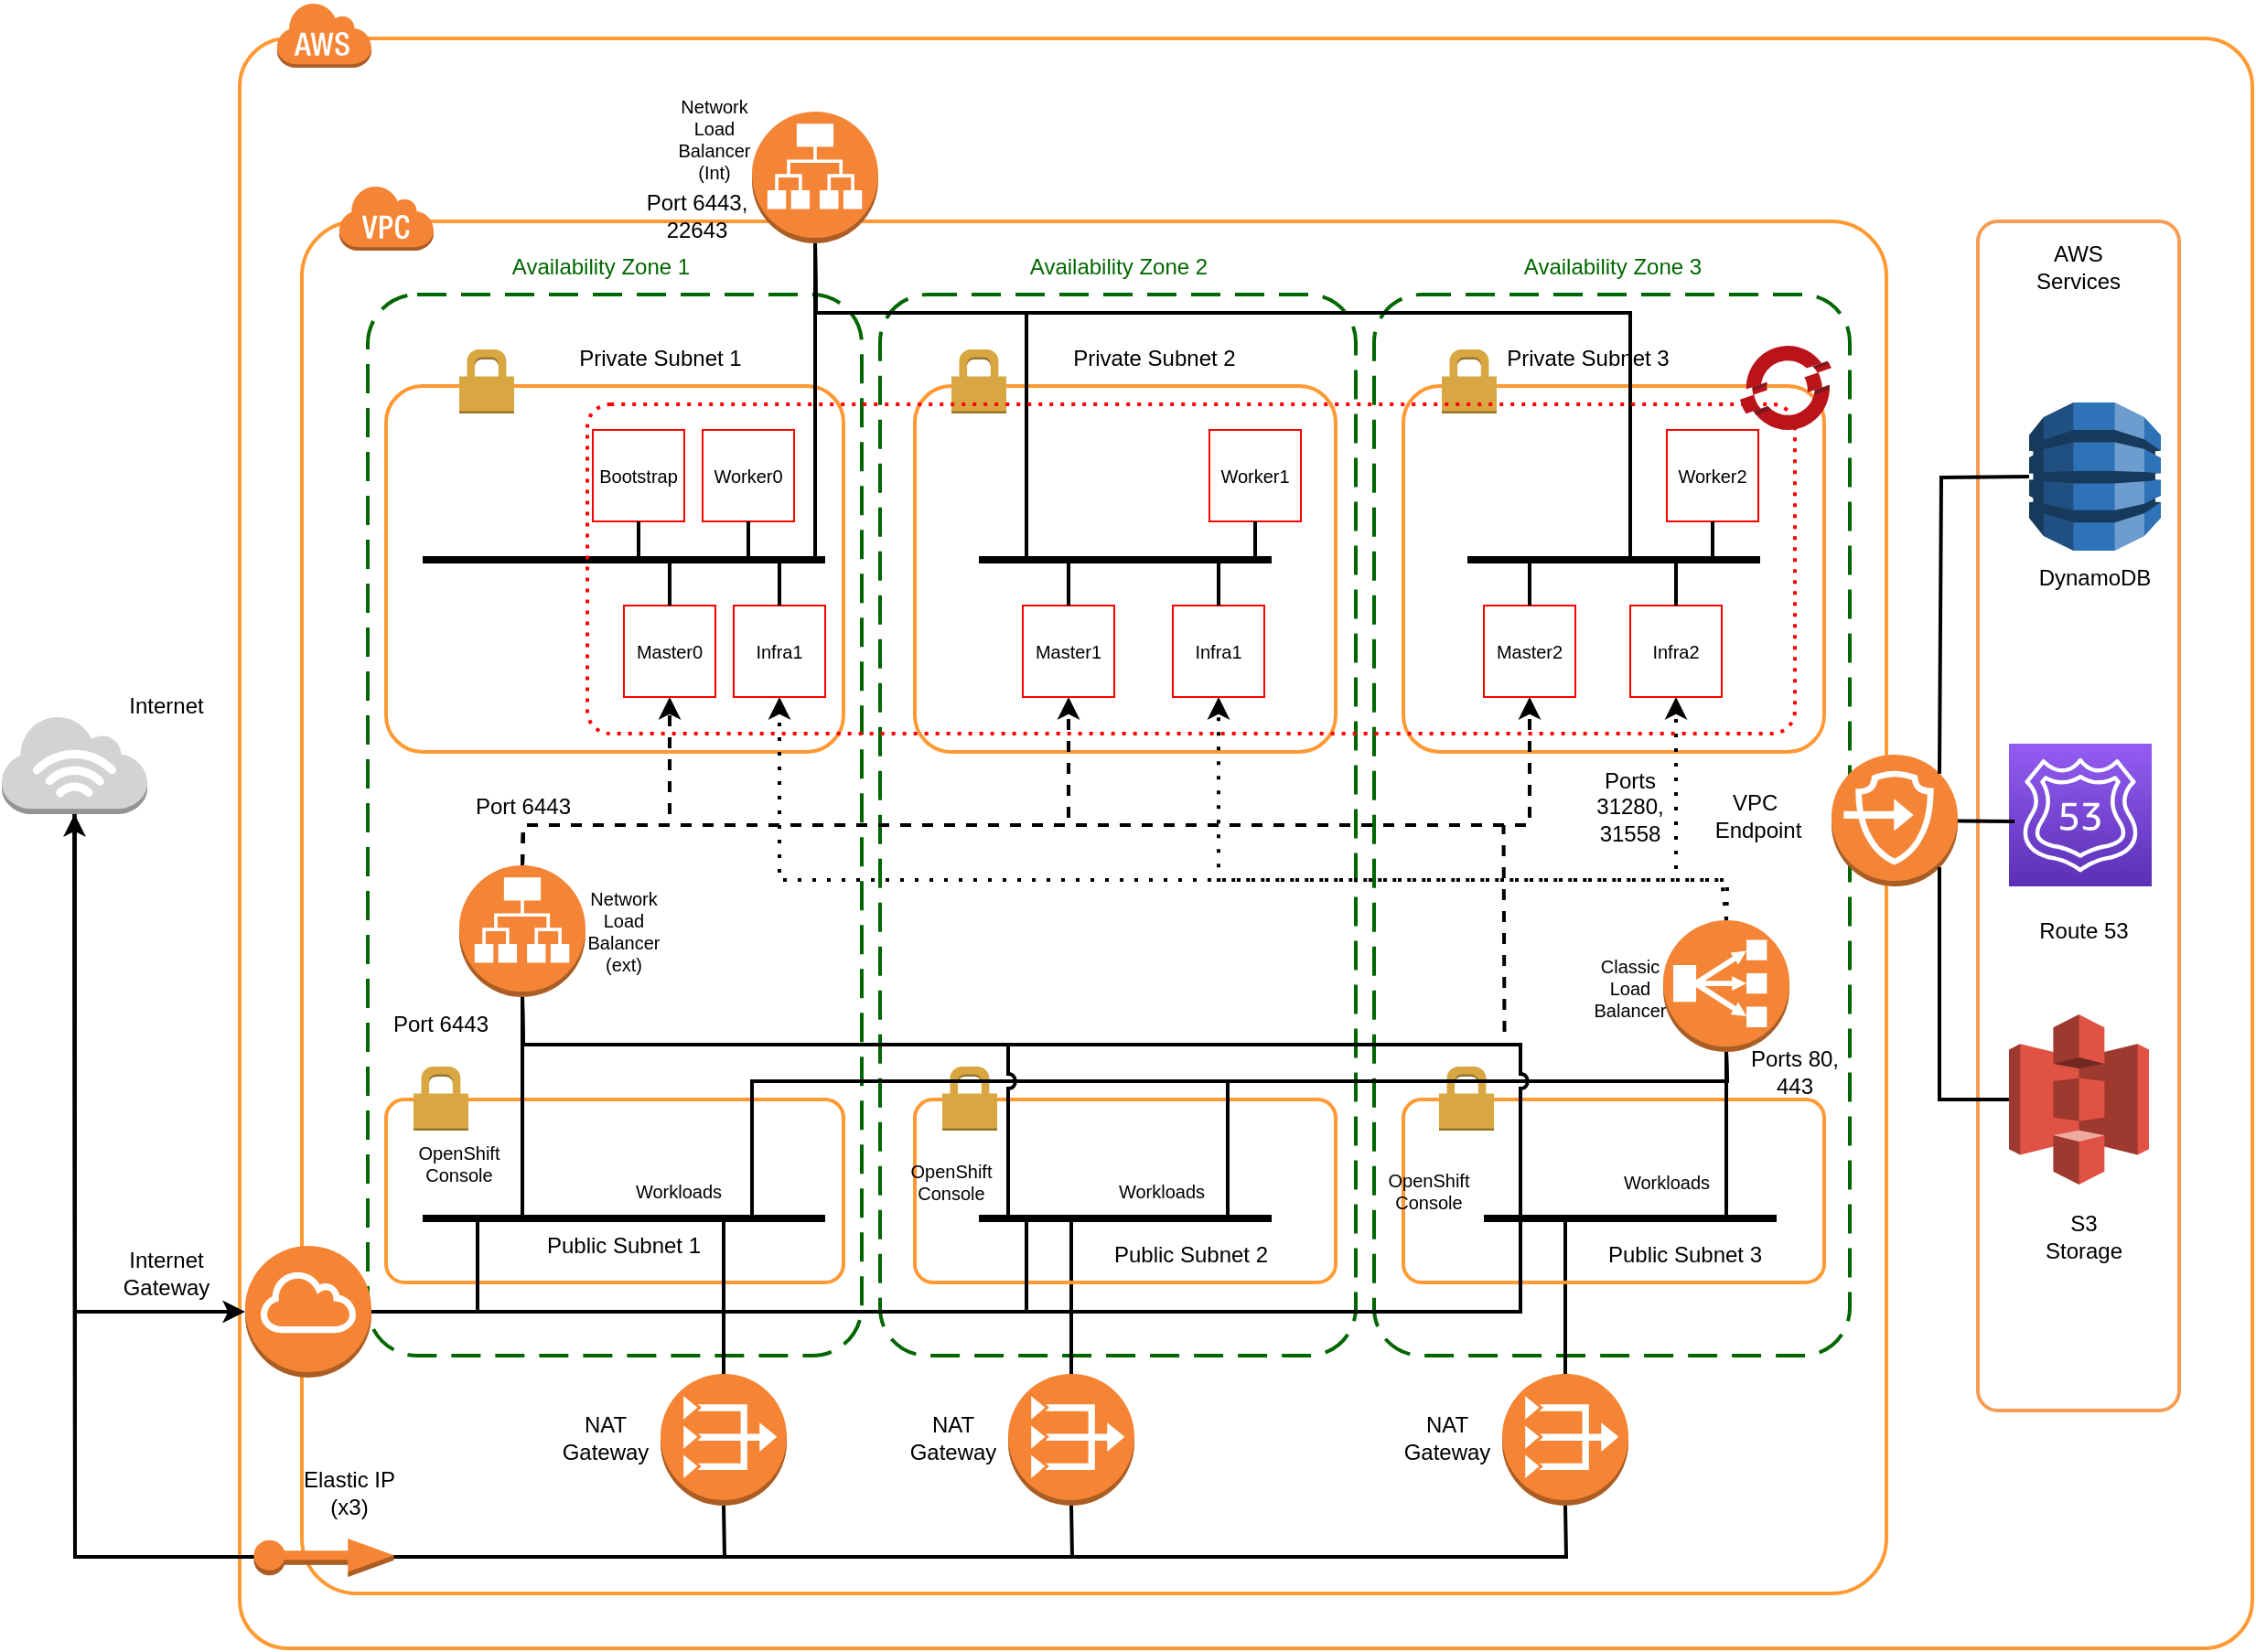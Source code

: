<mxfile>
    <diagram id="Rc5hr2WGM002AqjLndv9" name="Page-1">
        <mxGraphModel dx="1958" dy="1143" grid="1" gridSize="10" guides="1" tooltips="1" connect="1" arrows="1" fold="1" page="1" pageScale="1" pageWidth="827" pageHeight="1169" math="0" shadow="0">
            <root>
                <mxCell id="0"/>
                <object label="Base" id="1">
                    <mxCell style="" parent="0"/>
                </object>
                <mxCell id="4" value="" style="rounded=1;arcSize=3;dashed=0;fillColor=none;gradientColor=none;strokeWidth=2;strokeColor=#FF9933;" parent="1" vertex="1">
                    <mxGeometry x="280" y="150" width="1100" height="880" as="geometry"/>
                </mxCell>
                <mxCell id="5" value="" style="dashed=0;html=1;shape=mxgraph.aws3.cloud;fillColor=#F58536;gradientColor=none;dashed=0;" parent="1" vertex="1">
                    <mxGeometry x="300" y="130" width="52" height="36" as="geometry"/>
                </mxCell>
                <mxCell id="8" value="" style="outlineConnect=0;dashed=0;verticalLabelPosition=bottom;verticalAlign=top;align=center;html=1;shape=mxgraph.aws3.internet_3;fillColor=#D2D3D3;gradientColor=none;" parent="1" vertex="1">
                    <mxGeometry x="150" y="520" width="79.5" height="54" as="geometry"/>
                </mxCell>
                <mxCell id="41" value="" style="rounded=1;arcSize=10;strokeColor=#F59D56;fillColor=none;gradientColor=none;strokeWidth=2;" parent="1" vertex="1">
                    <mxGeometry x="1230" y="250" width="110" height="650" as="geometry"/>
                </mxCell>
                <mxCell id="173" value="AWS&lt;br&gt;Services" style="text;html=1;strokeColor=none;fillColor=none;align=center;verticalAlign=middle;whiteSpace=wrap;rounded=0;dashed=1;dashPattern=1 2;fontSize=12;fontColor=#000000;" parent="1" vertex="1">
                    <mxGeometry x="1255" y="260" width="60" height="30" as="geometry"/>
                </mxCell>
                <mxCell id="174" value="Internet" style="text;html=1;strokeColor=none;fillColor=none;align=center;verticalAlign=middle;whiteSpace=wrap;rounded=0;dashed=1;dashPattern=1 2;fontSize=12;fontColor=#000000;" parent="1" vertex="1">
                    <mxGeometry x="210" y="500" width="60" height="30" as="geometry"/>
                </mxCell>
                <object label="VPC" id="9">
                    <mxCell style="" parent="0"/>
                </object>
                <mxCell id="14" value="" style="rounded=1;arcSize=4;dashed=0;fillColor=none;gradientColor=none;strokeWidth=2;strokeColor=#FF9933;" parent="9" vertex="1">
                    <mxGeometry x="314" y="250" width="866" height="750" as="geometry"/>
                </mxCell>
                <mxCell id="15" value="" style="dashed=0;html=1;shape=mxgraph.aws3.virtual_private_cloud;fillColor=#F58536;gradientColor=none;dashed=0;" parent="9" vertex="1">
                    <mxGeometry x="334" y="230" width="52" height="36" as="geometry"/>
                </mxCell>
                <mxCell id="86" value="AZ" style="" parent="0"/>
                <mxCell id="156" value="" style="rounded=1;arcSize=10;dashed=1;strokeColor=#006600;fillColor=none;gradientColor=none;dashPattern=8 4;strokeWidth=2;" parent="86" vertex="1">
                    <mxGeometry x="350" y="290" width="270" height="580" as="geometry"/>
                </mxCell>
                <mxCell id="157" value="" style="rounded=1;arcSize=10;dashed=1;strokeColor=#006600;fillColor=none;gradientColor=none;dashPattern=8 4;strokeWidth=2;" parent="86" vertex="1">
                    <mxGeometry x="630" y="290" width="260" height="580" as="geometry"/>
                </mxCell>
                <mxCell id="158" value="" style="rounded=1;arcSize=10;dashed=1;strokeColor=#006600;fillColor=none;gradientColor=none;dashPattern=8 4;strokeWidth=2;" parent="86" vertex="1">
                    <mxGeometry x="900" y="290" width="260" height="580" as="geometry"/>
                </mxCell>
                <mxCell id="159" value="Availability Zone 1" style="text;html=1;strokeColor=none;fillColor=none;align=center;verticalAlign=middle;whiteSpace=wrap;rounded=0;dashed=1;dashPattern=1 2;fontColor=#006600;" parent="86" vertex="1">
                    <mxGeometry x="420" y="260" width="115" height="30" as="geometry"/>
                </mxCell>
                <mxCell id="160" value="Availability Zone 2" style="text;html=1;strokeColor=none;fillColor=none;align=center;verticalAlign=middle;whiteSpace=wrap;rounded=0;dashed=1;dashPattern=1 2;fontColor=#006600;" parent="86" vertex="1">
                    <mxGeometry x="702.5" y="260" width="115" height="30" as="geometry"/>
                </mxCell>
                <mxCell id="161" value="Availability Zone 3" style="text;html=1;strokeColor=none;fillColor=none;align=center;verticalAlign=middle;whiteSpace=wrap;rounded=0;dashed=1;dashPattern=1 2;fontColor=#006600;" parent="86" vertex="1">
                    <mxGeometry x="972.5" y="260" width="115" height="30" as="geometry"/>
                </mxCell>
                <object label="Networking" id="16">
                    <mxCell style="" parent="0"/>
                </object>
                <mxCell id="172" value="" style="endArrow=none;html=1;rounded=0;fontSize=12;fontColor=#006600;strokeWidth=2;entryX=0.5;entryY=1;entryDx=0;entryDy=0;entryPerimeter=0;" parent="16" source="109" target="181" edge="1">
                    <mxGeometry width="50" height="50" relative="1" as="geometry">
                        <mxPoint x="170" y="460" as="sourcePoint"/>
                        <mxPoint x="354" y="313.5" as="targetPoint"/>
                        <Array as="points"/>
                    </mxGeometry>
                </mxCell>
                <mxCell id="171" value="" style="endArrow=none;html=1;rounded=0;fontSize=12;fontColor=#006600;strokeWidth=2;entryX=0.5;entryY=1;entryDx=0;entryDy=0;entryPerimeter=0;" parent="16" source="108" target="180" edge="1">
                    <mxGeometry width="50" height="50" relative="1" as="geometry">
                        <mxPoint x="100" y="250" as="sourcePoint"/>
                        <mxPoint x="354" y="313.5" as="targetPoint"/>
                        <Array as="points"/>
                    </mxGeometry>
                </mxCell>
                <mxCell id="104" value="" style="rounded=1;arcSize=10;dashed=0;fillColor=none;gradientColor=none;strokeWidth=2;strokeColor=#FF9933;" parent="16" vertex="1">
                    <mxGeometry x="649" y="730" width="230" height="100" as="geometry"/>
                </mxCell>
                <mxCell id="105" value="" style="rounded=1;arcSize=10;dashed=0;fillColor=none;gradientColor=none;strokeWidth=2;strokeColor=#FF9933;" parent="16" vertex="1">
                    <mxGeometry x="916" y="730" width="230" height="100" as="geometry"/>
                </mxCell>
                <mxCell id="92" value="" style="rounded=1;arcSize=10;dashed=0;fillColor=none;gradientColor=none;strokeWidth=2;strokeColor=#FF9933;" parent="16" vertex="1">
                    <mxGeometry x="916" y="340" width="230" height="200" as="geometry"/>
                </mxCell>
                <mxCell id="89" value="" style="rounded=1;arcSize=10;dashed=0;fillColor=none;gradientColor=none;strokeWidth=2;strokeColor=#FF9933;" parent="16" vertex="1">
                    <mxGeometry x="649" y="340" width="230" height="200" as="geometry"/>
                </mxCell>
                <mxCell id="17" value="" style="rounded=1;arcSize=10;dashed=0;fillColor=none;gradientColor=none;strokeWidth=2;strokeColor=#FF9933;" parent="16" vertex="1">
                    <mxGeometry x="360" y="340" width="250" height="200" as="geometry"/>
                </mxCell>
                <mxCell id="18" value="" style="dashed=0;html=1;shape=mxgraph.aws3.permissions;fillColor=#D9A741;gradientColor=none;dashed=0;" parent="16" vertex="1">
                    <mxGeometry x="400" y="320" width="30" height="35" as="geometry"/>
                </mxCell>
                <mxCell id="19" value="" style="rounded=1;arcSize=10;dashed=0;fillColor=none;gradientColor=none;strokeWidth=2;strokeColor=#FF9933;" parent="16" vertex="1">
                    <mxGeometry x="360" y="730" width="250" height="100" as="geometry"/>
                </mxCell>
                <mxCell id="20" value="" style="dashed=0;html=1;shape=mxgraph.aws3.permissions;fillColor=#D9A741;gradientColor=none;dashed=0;" parent="16" vertex="1">
                    <mxGeometry x="375" y="712" width="30" height="35" as="geometry"/>
                </mxCell>
                <mxCell id="21" value="Private Subnet 1" style="text;html=1;strokeColor=none;fillColor=none;align=center;verticalAlign=middle;whiteSpace=wrap;rounded=0;" parent="16" vertex="1">
                    <mxGeometry x="460" y="310" width="100" height="30" as="geometry"/>
                </mxCell>
                <mxCell id="22" value="Public Subnet 1" style="text;html=1;strokeColor=none;fillColor=none;align=center;verticalAlign=middle;whiteSpace=wrap;rounded=0;" parent="16" vertex="1">
                    <mxGeometry x="440" y="795" width="100" height="30" as="geometry"/>
                </mxCell>
                <mxCell id="24" value="" style="outlineConnect=0;dashed=0;verticalLabelPosition=bottom;verticalAlign=top;align=center;html=1;shape=mxgraph.aws3.internet_gateway;fillColor=#F58534;gradientColor=none;" parent="16" vertex="1">
                    <mxGeometry x="283" y="810" width="69" height="72" as="geometry"/>
                </mxCell>
                <mxCell id="25" value="NAT Gateway" style="text;html=1;strokeColor=none;fillColor=none;align=center;verticalAlign=middle;whiteSpace=wrap;rounded=0;" parent="16" vertex="1">
                    <mxGeometry x="450" y="900" width="60" height="30" as="geometry"/>
                </mxCell>
                <mxCell id="27" value="" style="line;strokeWidth=4;html=1;perimeter=backbonePerimeter;points=[];outlineConnect=0;" parent="16" vertex="1">
                    <mxGeometry x="380" y="430" width="220" height="10" as="geometry"/>
                </mxCell>
                <mxCell id="28" value="" style="line;strokeWidth=4;html=1;perimeter=backbonePerimeter;points=[];outlineConnect=0;" parent="16" vertex="1">
                    <mxGeometry x="380" y="790" width="220" height="10" as="geometry"/>
                </mxCell>
                <mxCell id="29" value="" style="endArrow=none;html=1;entryX=0.5;entryY=1;entryDx=0;entryDy=0;entryPerimeter=0;exitX=0.5;exitY=1;exitDx=0;exitDy=0;exitPerimeter=0;rounded=0;startArrow=classic;startFill=1;strokeWidth=2;" parent="16" source="8" target="179" edge="1">
                    <mxGeometry width="50" height="50" relative="1" as="geometry">
                        <mxPoint x="60" y="460" as="sourcePoint"/>
                        <mxPoint x="285" y="313.5" as="targetPoint"/>
                        <Array as="points">
                            <mxPoint x="190" y="980"/>
                            <mxPoint x="545" y="980"/>
                        </Array>
                    </mxGeometry>
                </mxCell>
                <mxCell id="32" value="" style="outlineConnect=0;dashed=0;verticalLabelPosition=bottom;verticalAlign=top;align=center;html=1;shape=mxgraph.aws3.endpoints;fillColor=#F58536;gradientColor=none;" parent="16" vertex="1">
                    <mxGeometry x="1150" y="541.5" width="69" height="72" as="geometry"/>
                </mxCell>
                <mxCell id="34" value="" style="outlineConnect=0;dashed=0;verticalLabelPosition=bottom;verticalAlign=top;align=center;html=1;shape=mxgraph.aws3.application_load_balancer;fillColor=#F58536;gradientColor=none;" parent="16" vertex="1">
                    <mxGeometry x="400" y="602" width="69" height="72" as="geometry"/>
                </mxCell>
                <mxCell id="35" value="" style="outlineConnect=0;dashed=0;verticalLabelPosition=bottom;verticalAlign=top;align=center;html=1;shape=mxgraph.aws3.application_load_balancer;fillColor=#F58536;gradientColor=none;" parent="16" vertex="1">
                    <mxGeometry x="560" y="190" width="69" height="72" as="geometry"/>
                </mxCell>
                <mxCell id="39" value="VPC&amp;nbsp;&lt;br&gt;Endpoint" style="text;html=1;strokeColor=none;fillColor=none;align=center;verticalAlign=middle;whiteSpace=wrap;rounded=0;" parent="16" vertex="1">
                    <mxGeometry x="1080" y="560" width="60" height="30" as="geometry"/>
                </mxCell>
                <mxCell id="45" value="" style="outlineConnect=0;dashed=0;verticalLabelPosition=bottom;verticalAlign=top;align=center;html=1;shape=mxgraph.aws3.s3;fillColor=#E05243;gradientColor=none;strokeColor=#FF9933;" parent="16" vertex="1">
                    <mxGeometry x="1247" y="683.5" width="76.5" height="93" as="geometry"/>
                </mxCell>
                <mxCell id="46" value="S3 Storage" style="text;html=1;strokeColor=none;fillColor=none;align=center;verticalAlign=middle;whiteSpace=wrap;rounded=0;" parent="16" vertex="1">
                    <mxGeometry x="1258" y="790" width="60" height="30" as="geometry"/>
                </mxCell>
                <mxCell id="48" value="" style="outlineConnect=0;dashed=0;verticalLabelPosition=bottom;verticalAlign=top;align=center;html=1;shape=mxgraph.aws3.dynamo_db;fillColor=#2E73B8;gradientColor=none;strokeColor=#FF9933;" parent="16" vertex="1">
                    <mxGeometry x="1258" y="349" width="72" height="81" as="geometry"/>
                </mxCell>
                <mxCell id="49" value="DynamoDB" style="text;html=1;strokeColor=none;fillColor=none;align=center;verticalAlign=middle;whiteSpace=wrap;rounded=0;" parent="16" vertex="1">
                    <mxGeometry x="1263.5" y="430" width="60" height="30" as="geometry"/>
                </mxCell>
                <mxCell id="50" value="" style="endArrow=none;html=1;rounded=0;strokeWidth=2;entryX=0;entryY=0.5;entryDx=0;entryDy=0;entryPerimeter=0;exitX=0.855;exitY=0.145;exitDx=0;exitDy=0;exitPerimeter=0;" parent="16" source="32" target="48" edge="1">
                    <mxGeometry width="50" height="50" relative="1" as="geometry">
                        <mxPoint x="1150" y="580" as="sourcePoint"/>
                        <mxPoint x="1200" y="530" as="targetPoint"/>
                        <Array as="points">
                            <mxPoint x="1210" y="390"/>
                        </Array>
                    </mxGeometry>
                </mxCell>
                <mxCell id="51" value="" style="endArrow=none;html=1;rounded=0;strokeWidth=2;entryX=0.855;entryY=0.855;entryDx=0;entryDy=0;entryPerimeter=0;exitX=0;exitY=0.5;exitDx=0;exitDy=0;exitPerimeter=0;" parent="16" source="45" target="32" edge="1">
                    <mxGeometry width="50" height="50" relative="1" as="geometry">
                        <mxPoint x="1130" y="710" as="sourcePoint"/>
                        <mxPoint x="1180" y="660" as="targetPoint"/>
                        <Array as="points">
                            <mxPoint x="1209" y="730"/>
                        </Array>
                    </mxGeometry>
                </mxCell>
                <mxCell id="64" value="" style="endArrow=none;html=1;rounded=0;fontSize=10;strokeWidth=2;entryX=0.5;entryY=1;entryDx=0;entryDy=0;entryPerimeter=0;" parent="16" source="27" target="35" edge="1">
                    <mxGeometry width="50" height="50" relative="1" as="geometry">
                        <mxPoint x="540" y="520" as="sourcePoint"/>
                        <mxPoint x="595" y="270" as="targetPoint"/>
                    </mxGeometry>
                </mxCell>
                <mxCell id="66" value="" style="endArrow=none;html=1;rounded=0;fontSize=10;strokeWidth=2;entryX=0.5;entryY=1;entryDx=0;entryDy=0;entryPerimeter=0;" parent="16" source="28" target="34" edge="1">
                    <mxGeometry width="50" height="50" relative="1" as="geometry">
                        <mxPoint x="600" y="870" as="sourcePoint"/>
                        <mxPoint x="650" y="820" as="targetPoint"/>
                    </mxGeometry>
                </mxCell>
                <mxCell id="68" value="Network&lt;br&gt;Load&lt;br&gt;Balancer&lt;br&gt;(Int)" style="text;html=1;strokeColor=none;fillColor=none;align=center;verticalAlign=middle;whiteSpace=wrap;rounded=0;fontSize=10;" parent="16" vertex="1">
                    <mxGeometry x="529" y="190" width="21" height="30" as="geometry"/>
                </mxCell>
                <mxCell id="69" value="Network&lt;br&gt;Load&lt;br&gt;Balancer&lt;br&gt;(ext)" style="text;html=1;strokeColor=none;fillColor=none;align=center;verticalAlign=middle;whiteSpace=wrap;rounded=0;fontSize=10;" parent="16" vertex="1">
                    <mxGeometry x="460" y="623" width="60" height="30" as="geometry"/>
                </mxCell>
                <mxCell id="70" value="Internet&lt;br style=&quot;font-size: 12px;&quot;&gt;Gateway" style="text;html=1;strokeColor=none;fillColor=none;align=center;verticalAlign=middle;whiteSpace=wrap;rounded=0;fontSize=12;" parent="16" vertex="1">
                    <mxGeometry x="210" y="810" width="60" height="30" as="geometry"/>
                </mxCell>
                <mxCell id="73" value="OpenShift&lt;br&gt;Console" style="text;html=1;strokeColor=none;fillColor=none;align=center;verticalAlign=middle;whiteSpace=wrap;rounded=0;fontSize=10;" parent="16" vertex="1">
                    <mxGeometry x="370" y="750" width="60" height="30" as="geometry"/>
                </mxCell>
                <mxCell id="74" value="Workloads" style="text;html=1;strokeColor=none;fillColor=none;align=center;verticalAlign=middle;whiteSpace=wrap;rounded=0;fontSize=10;" parent="16" vertex="1">
                    <mxGeometry x="754" y="765" width="60" height="30" as="geometry"/>
                </mxCell>
                <mxCell id="87" value="" style="dashed=0;html=1;shape=mxgraph.aws3.permissions;fillColor=#D9A741;gradientColor=none;dashed=0;" parent="16" vertex="1">
                    <mxGeometry x="669" y="320" width="30" height="35" as="geometry"/>
                </mxCell>
                <mxCell id="88" value="Private Subnet 2" style="text;html=1;strokeColor=none;fillColor=none;align=center;verticalAlign=middle;whiteSpace=wrap;rounded=0;" parent="16" vertex="1">
                    <mxGeometry x="730" y="310" width="100" height="30" as="geometry"/>
                </mxCell>
                <mxCell id="90" value="" style="dashed=0;html=1;shape=mxgraph.aws3.permissions;fillColor=#D9A741;gradientColor=none;dashed=0;" parent="16" vertex="1">
                    <mxGeometry x="937" y="320" width="30" height="35" as="geometry"/>
                </mxCell>
                <mxCell id="91" value="Private Subnet 3" style="text;html=1;strokeColor=none;fillColor=none;align=center;verticalAlign=middle;whiteSpace=wrap;rounded=0;" parent="16" vertex="1">
                    <mxGeometry x="967" y="310" width="100" height="30" as="geometry"/>
                </mxCell>
                <mxCell id="102" value="" style="dashed=0;html=1;shape=mxgraph.aws3.permissions;fillColor=#D9A741;gradientColor=none;dashed=0;" parent="16" vertex="1">
                    <mxGeometry x="664" y="712" width="30" height="35" as="geometry"/>
                </mxCell>
                <mxCell id="103" value="Public Subnet 2" style="text;html=1;strokeColor=none;fillColor=none;align=center;verticalAlign=middle;whiteSpace=wrap;rounded=0;" parent="16" vertex="1">
                    <mxGeometry x="750" y="800" width="100" height="30" as="geometry"/>
                </mxCell>
                <mxCell id="106" value="" style="dashed=0;html=1;shape=mxgraph.aws3.permissions;fillColor=#D9A741;gradientColor=none;dashed=0;" parent="16" vertex="1">
                    <mxGeometry x="935.5" y="712" width="30" height="35" as="geometry"/>
                </mxCell>
                <mxCell id="107" value="Public Subnet 3" style="text;html=1;strokeColor=none;fillColor=none;align=center;verticalAlign=middle;whiteSpace=wrap;rounded=0;" parent="16" vertex="1">
                    <mxGeometry x="1020" y="800" width="100" height="30" as="geometry"/>
                </mxCell>
                <mxCell id="108" value="" style="line;strokeWidth=4;html=1;perimeter=backbonePerimeter;points=[];outlineConnect=0;" parent="16" vertex="1">
                    <mxGeometry x="684" y="790" width="160" height="10" as="geometry"/>
                </mxCell>
                <mxCell id="109" value="" style="line;strokeWidth=4;html=1;perimeter=backbonePerimeter;points=[];outlineConnect=0;" parent="16" vertex="1">
                    <mxGeometry x="960" y="790" width="160" height="10" as="geometry"/>
                </mxCell>
                <mxCell id="110" value="" style="line;strokeWidth=4;html=1;perimeter=backbonePerimeter;points=[];outlineConnect=0;" parent="16" vertex="1">
                    <mxGeometry x="684" y="430" width="160" height="10" as="geometry"/>
                </mxCell>
                <mxCell id="111" value="" style="line;strokeWidth=4;html=1;perimeter=backbonePerimeter;points=[];outlineConnect=0;" parent="16" vertex="1">
                    <mxGeometry x="951" y="430" width="160" height="10" as="geometry"/>
                </mxCell>
                <mxCell id="124" value="" style="endArrow=none;html=1;strokeWidth=2;entryX=0.5;entryY=1;entryDx=0;entryDy=0;entryPerimeter=0;rounded=0;" parent="16" source="108" target="136" edge="1">
                    <mxGeometry width="50" height="50" relative="1" as="geometry">
                        <mxPoint x="650" y="890" as="sourcePoint"/>
                        <mxPoint x="825.5" y="766" as="targetPoint"/>
                        <Array as="points">
                            <mxPoint x="820" y="720"/>
                            <mxPoint x="1093" y="720"/>
                        </Array>
                    </mxGeometry>
                </mxCell>
                <mxCell id="125" value="" style="endArrow=none;html=1;strokeWidth=2;exitX=1;exitY=0.5;exitDx=0;exitDy=0;exitPerimeter=0;rounded=0;" parent="16" source="24" target="28" edge="1">
                    <mxGeometry width="50" height="50" relative="1" as="geometry">
                        <mxPoint x="380" y="900" as="sourcePoint"/>
                        <mxPoint x="430" y="850" as="targetPoint"/>
                        <Array as="points">
                            <mxPoint x="410" y="846"/>
                        </Array>
                    </mxGeometry>
                </mxCell>
                <mxCell id="126" value="" style="endArrow=none;html=1;rounded=0;strokeWidth=2;exitX=1;exitY=0.5;exitDx=0;exitDy=0;exitPerimeter=0;" parent="16" source="24" target="108" edge="1">
                    <mxGeometry width="50" height="50" relative="1" as="geometry">
                        <mxPoint x="470" y="910" as="sourcePoint"/>
                        <mxPoint x="520" y="860" as="targetPoint"/>
                        <Array as="points">
                            <mxPoint x="710" y="846"/>
                        </Array>
                    </mxGeometry>
                </mxCell>
                <mxCell id="127" value="" style="endArrow=none;html=1;rounded=0;strokeWidth=2;" parent="16" source="24" target="109" edge="1">
                    <mxGeometry width="50" height="50" relative="1" as="geometry">
                        <mxPoint x="810" y="890" as="sourcePoint"/>
                        <mxPoint x="860" y="840" as="targetPoint"/>
                        <Array as="points">
                            <mxPoint x="980" y="846"/>
                        </Array>
                    </mxGeometry>
                </mxCell>
                <mxCell id="128" value="" style="endArrow=none;html=1;rounded=0;strokeWidth=2;exitX=0.5;exitY=1;exitDx=0;exitDy=0;exitPerimeter=0;" parent="16" source="179" target="28" edge="1">
                    <mxGeometry width="50" height="50" relative="1" as="geometry">
                        <mxPoint x="354" y="313.5" as="sourcePoint"/>
                        <mxPoint x="450" y="430" as="targetPoint"/>
                        <Array as="points"/>
                    </mxGeometry>
                </mxCell>
                <mxCell id="135" value="Classic&lt;br&gt;Load&lt;br&gt;Balancer" style="text;html=1;strokeColor=none;fillColor=none;align=center;verticalAlign=middle;whiteSpace=wrap;rounded=0;fontSize=10;" parent="16" vertex="1">
                    <mxGeometry x="1010" y="653.5" width="60" height="30" as="geometry"/>
                </mxCell>
                <mxCell id="136" value="" style="outlineConnect=0;dashed=0;verticalLabelPosition=bottom;verticalAlign=top;align=center;html=1;shape=mxgraph.aws3.classic_load_balancer;fillColor=#F58536;gradientColor=none;" parent="16" vertex="1">
                    <mxGeometry x="1058" y="632" width="69" height="72" as="geometry"/>
                </mxCell>
                <mxCell id="137" value="" style="endArrow=classic;dashed=1;html=1;rounded=0;strokeWidth=2;entryX=0.5;entryY=1;entryDx=0;entryDy=0;exitX=0.5;exitY=0;exitDx=0;exitDy=0;exitPerimeter=0;endFill=1;" parent="16" source="34" target="95" edge="1">
                    <mxGeometry width="50" height="50" relative="1" as="geometry">
                        <mxPoint x="350" y="620" as="sourcePoint"/>
                        <mxPoint x="400" y="570" as="targetPoint"/>
                        <Array as="points">
                            <mxPoint x="435" y="580"/>
                            <mxPoint x="515" y="580"/>
                        </Array>
                    </mxGeometry>
                </mxCell>
                <mxCell id="138" value="" style="endArrow=classic;dashed=1;html=1;rounded=0;strokeWidth=2;entryX=0.5;entryY=1;entryDx=0;entryDy=0;exitX=0.5;exitY=0;exitDx=0;exitDy=0;exitPerimeter=0;endFill=1;" parent="16" source="34" target="96" edge="1">
                    <mxGeometry width="50" height="50" relative="1" as="geometry">
                        <mxPoint x="230" y="620" as="sourcePoint"/>
                        <mxPoint x="280" y="570" as="targetPoint"/>
                        <Array as="points">
                            <mxPoint x="435" y="580"/>
                            <mxPoint x="733" y="580"/>
                        </Array>
                    </mxGeometry>
                </mxCell>
                <mxCell id="139" value="" style="endArrow=classic;dashed=1;html=1;rounded=0;strokeWidth=2;entryX=0.5;entryY=1;entryDx=0;entryDy=0;exitX=0.5;exitY=0;exitDx=0;exitDy=0;exitPerimeter=0;endFill=1;" parent="16" source="34" target="100" edge="1">
                    <mxGeometry width="50" height="50" relative="1" as="geometry">
                        <mxPoint x="439" y="704" as="sourcePoint"/>
                        <mxPoint x="743" y="520" as="targetPoint"/>
                        <Array as="points">
                            <mxPoint x="435" y="580"/>
                            <mxPoint x="985" y="580"/>
                        </Array>
                    </mxGeometry>
                </mxCell>
                <mxCell id="142" value="" style="endArrow=none;dashed=1;html=1;rounded=0;strokeWidth=2;exitX=0.5;exitY=0;exitDx=0;exitDy=0;exitPerimeter=0;" parent="16" edge="1">
                    <mxGeometry width="50" height="50" relative="1" as="geometry">
                        <mxPoint x="971.25" y="693" as="sourcePoint"/>
                        <mxPoint x="970.75" y="580" as="targetPoint"/>
                    </mxGeometry>
                </mxCell>
                <mxCell id="143" value="" style="endArrow=classic;dashed=1;html=1;dashPattern=1 3;strokeWidth=2;rounded=0;entryX=0.5;entryY=1;entryDx=0;entryDy=0;exitX=0.5;exitY=0;exitDx=0;exitDy=0;exitPerimeter=0;endFill=1;" parent="16" source="136" target="113" edge="1">
                    <mxGeometry width="50" height="50" relative="1" as="geometry">
                        <mxPoint x="549" y="640" as="sourcePoint"/>
                        <mxPoint x="310" y="580" as="targetPoint"/>
                        <Array as="points">
                            <mxPoint x="1093" y="610"/>
                            <mxPoint x="575" y="610"/>
                        </Array>
                    </mxGeometry>
                </mxCell>
                <mxCell id="147" value="" style="endArrow=classic;dashed=1;html=1;dashPattern=1 3;strokeWidth=2;rounded=0;entryX=0.5;entryY=1;entryDx=0;entryDy=0;exitX=0.5;exitY=0;exitDx=0;exitDy=0;exitPerimeter=0;endFill=1;" parent="16" source="136" target="99" edge="1">
                    <mxGeometry width="50" height="50" relative="1" as="geometry">
                        <mxPoint x="1070" y="670" as="sourcePoint"/>
                        <mxPoint x="1120" y="620" as="targetPoint"/>
                        <Array as="points">
                            <mxPoint x="1093" y="610"/>
                            <mxPoint x="1065" y="610"/>
                        </Array>
                    </mxGeometry>
                </mxCell>
                <mxCell id="148" value="" style="endArrow=none;html=1;rounded=0;strokeWidth=2;entryX=0.5;entryY=1;entryDx=0;entryDy=0;entryPerimeter=0;jumpStyle=arc;" parent="16" source="28" target="136" edge="1">
                    <mxGeometry width="50" height="50" relative="1" as="geometry">
                        <mxPoint x="220" y="770" as="sourcePoint"/>
                        <mxPoint x="549" y="712" as="targetPoint"/>
                        <Array as="points">
                            <mxPoint x="560" y="720"/>
                            <mxPoint x="1093" y="720"/>
                        </Array>
                    </mxGeometry>
                </mxCell>
                <mxCell id="149" value="" style="endArrow=none;html=1;rounded=0;strokeWidth=2;entryX=0.5;entryY=1;entryDx=0;entryDy=0;entryPerimeter=0;jumpStyle=arc;" parent="16" source="108" target="34" edge="1">
                    <mxGeometry width="50" height="50" relative="1" as="geometry">
                        <mxPoint x="610" y="940" as="sourcePoint"/>
                        <mxPoint x="704.25" y="765" as="targetPoint"/>
                        <Array as="points">
                            <mxPoint x="700" y="700"/>
                            <mxPoint x="435" y="700"/>
                        </Array>
                    </mxGeometry>
                </mxCell>
                <mxCell id="150" value="" style="endArrow=none;html=1;rounded=0;strokeWidth=2;entryX=0.5;entryY=1;entryDx=0;entryDy=0;entryPerimeter=0;jumpStyle=arc;" parent="16" source="109" target="34" edge="1">
                    <mxGeometry width="50" height="50" relative="1" as="geometry">
                        <mxPoint x="940" y="830" as="sourcePoint"/>
                        <mxPoint x="971.25" y="765" as="targetPoint"/>
                        <Array as="points">
                            <mxPoint x="980" y="700"/>
                            <mxPoint x="435" y="700"/>
                        </Array>
                    </mxGeometry>
                </mxCell>
                <mxCell id="151" value="" style="endArrow=none;html=1;rounded=0;strokeWidth=2;entryX=0.5;entryY=1;entryDx=0;entryDy=0;entryPerimeter=0;" parent="16" source="109" target="136" edge="1">
                    <mxGeometry width="50" height="50" relative="1" as="geometry">
                        <mxPoint x="1020" y="810" as="sourcePoint"/>
                        <mxPoint x="1070" y="760" as="targetPoint"/>
                    </mxGeometry>
                </mxCell>
                <mxCell id="152" value="OpenShift&lt;br&gt;Console" style="text;html=1;strokeColor=none;fillColor=none;align=center;verticalAlign=middle;whiteSpace=wrap;rounded=0;fontSize=10;" parent="16" vertex="1">
                    <mxGeometry x="639" y="760" width="60" height="30" as="geometry"/>
                </mxCell>
                <mxCell id="153" value="OpenShift&lt;br&gt;Console" style="text;html=1;strokeColor=none;fillColor=none;align=center;verticalAlign=middle;whiteSpace=wrap;rounded=0;fontSize=10;" parent="16" vertex="1">
                    <mxGeometry x="900" y="765" width="60" height="30" as="geometry"/>
                </mxCell>
                <mxCell id="154" value="Workloads" style="text;html=1;strokeColor=none;fillColor=none;align=center;verticalAlign=middle;whiteSpace=wrap;rounded=0;fontSize=10;" parent="16" vertex="1">
                    <mxGeometry x="1030" y="760" width="60" height="30" as="geometry"/>
                </mxCell>
                <mxCell id="155" value="Workloads" style="text;html=1;strokeColor=none;fillColor=none;align=center;verticalAlign=middle;whiteSpace=wrap;rounded=0;fontSize=10;" parent="16" vertex="1">
                    <mxGeometry x="490" y="765" width="60" height="30" as="geometry"/>
                </mxCell>
                <mxCell id="167" value="" style="endArrow=none;html=1;rounded=0;fontSize=12;fontColor=#006600;strokeWidth=2;entryX=0.5;entryY=1;entryDx=0;entryDy=0;entryPerimeter=0;jumpStyle=arc;" parent="16" source="110" target="35" edge="1">
                    <mxGeometry width="50" height="50" relative="1" as="geometry">
                        <mxPoint x="660" y="490" as="sourcePoint"/>
                        <mxPoint x="743.5" y="421.5" as="targetPoint"/>
                        <Array as="points">
                            <mxPoint x="710" y="300"/>
                            <mxPoint x="595" y="300"/>
                        </Array>
                    </mxGeometry>
                </mxCell>
                <mxCell id="168" value="" style="endArrow=none;html=1;rounded=0;fontSize=12;fontColor=#006600;strokeWidth=2;entryX=0.5;entryY=1;entryDx=0;entryDy=0;entryPerimeter=0;jumpStyle=arc;" parent="16" source="111" target="35" edge="1">
                    <mxGeometry width="50" height="50" relative="1" as="geometry">
                        <mxPoint x="728.5" y="443" as="sourcePoint"/>
                        <mxPoint x="1010.5" y="421.5" as="targetPoint"/>
                        <Array as="points">
                            <mxPoint x="1040" y="300"/>
                            <mxPoint x="595" y="300"/>
                        </Array>
                    </mxGeometry>
                </mxCell>
                <mxCell id="179" value="" style="outlineConnect=0;dashed=0;verticalLabelPosition=bottom;verticalAlign=top;align=center;html=1;shape=mxgraph.aws3.vpc_nat_gateway;fillColor=#F58534;gradientColor=none;" parent="16" vertex="1">
                    <mxGeometry x="510" y="880" width="69" height="72" as="geometry"/>
                </mxCell>
                <mxCell id="180" value="" style="outlineConnect=0;dashed=0;verticalLabelPosition=bottom;verticalAlign=top;align=center;html=1;shape=mxgraph.aws3.vpc_nat_gateway;fillColor=#F58534;gradientColor=none;" parent="16" vertex="1">
                    <mxGeometry x="700" y="880" width="69" height="72" as="geometry"/>
                </mxCell>
                <mxCell id="181" value="" style="outlineConnect=0;dashed=0;verticalLabelPosition=bottom;verticalAlign=top;align=center;html=1;shape=mxgraph.aws3.vpc_nat_gateway;fillColor=#F58534;gradientColor=none;" parent="16" vertex="1">
                    <mxGeometry x="970" y="880" width="69" height="72" as="geometry"/>
                </mxCell>
                <mxCell id="184" value="" style="endArrow=classic;html=1;rounded=0;entryX=0;entryY=0.5;entryDx=0;entryDy=0;entryPerimeter=0;exitX=0.5;exitY=1;exitDx=0;exitDy=0;exitPerimeter=0;strokeWidth=2;" parent="16" source="8" target="24" edge="1">
                    <mxGeometry width="50" height="50" relative="1" as="geometry">
                        <mxPoint x="160" y="930" as="sourcePoint"/>
                        <mxPoint x="210" y="880" as="targetPoint"/>
                        <Array as="points">
                            <mxPoint x="190" y="846"/>
                        </Array>
                    </mxGeometry>
                </mxCell>
                <mxCell id="185" value="" style="endArrow=classic;dashed=1;html=1;dashPattern=1 3;strokeWidth=2;rounded=0;entryX=0.5;entryY=1;entryDx=0;entryDy=0;exitX=0.5;exitY=0;exitDx=0;exitDy=0;exitPerimeter=0;endFill=1;" parent="16" source="136" target="98" edge="1">
                    <mxGeometry width="50" height="50" relative="1" as="geometry">
                        <mxPoint x="1102.5" y="642" as="sourcePoint"/>
                        <mxPoint x="585" y="520" as="targetPoint"/>
                        <Array as="points">
                            <mxPoint x="1090" y="610"/>
                            <mxPoint x="815" y="610"/>
                        </Array>
                    </mxGeometry>
                </mxCell>
                <mxCell id="187" value="" style="endArrow=none;html=1;rounded=0;strokeWidth=2;jumpStyle=arc;exitX=0.5;exitY=1;exitDx=0;exitDy=0;exitPerimeter=0;entryX=0.5;entryY=1;entryDx=0;entryDy=0;entryPerimeter=0;" parent="16" source="8" target="181" edge="1">
                    <mxGeometry width="50" height="50" relative="1" as="geometry">
                        <mxPoint x="800" y="640" as="sourcePoint"/>
                        <mxPoint x="1005" y="950" as="targetPoint"/>
                        <Array as="points">
                            <mxPoint x="190" y="980"/>
                            <mxPoint x="1005" y="980"/>
                        </Array>
                    </mxGeometry>
                </mxCell>
                <mxCell id="188" value="" style="endArrow=none;html=1;rounded=0;strokeWidth=2;jumpStyle=arc;exitX=0.5;exitY=1;exitDx=0;exitDy=0;exitPerimeter=0;entryX=0.5;entryY=1;entryDx=0;entryDy=0;entryPerimeter=0;startArrow=none;" parent="16" source="8" target="180" edge="1">
                    <mxGeometry width="50" height="50" relative="1" as="geometry">
                        <mxPoint x="450" y="110" as="sourcePoint"/>
                        <mxPoint x="715" y="950" as="targetPoint"/>
                        <Array as="points">
                            <mxPoint x="190" y="980"/>
                            <mxPoint x="735" y="980"/>
                        </Array>
                    </mxGeometry>
                </mxCell>
                <mxCell id="193" value="Elastic IP (x3)" style="text;html=1;strokeColor=none;fillColor=none;align=center;verticalAlign=middle;whiteSpace=wrap;rounded=0;" parent="16" vertex="1">
                    <mxGeometry x="310" y="930" width="60" height="30" as="geometry"/>
                </mxCell>
                <mxCell id="195" value="" style="sketch=0;points=[[0,0,0],[0.25,0,0],[0.5,0,0],[0.75,0,0],[1,0,0],[0,1,0],[0.25,1,0],[0.5,1,0],[0.75,1,0],[1,1,0],[0,0.25,0],[0,0.5,0],[0,0.75,0],[1,0.25,0],[1,0.5,0],[1,0.75,0]];outlineConnect=0;fontColor=#232F3E;gradientColor=#945DF2;gradientDirection=north;fillColor=#5A30B5;strokeColor=#ffffff;dashed=0;verticalLabelPosition=bottom;verticalAlign=top;align=center;html=1;fontSize=12;fontStyle=0;aspect=fixed;shape=mxgraph.aws4.resourceIcon;resIcon=mxgraph.aws4.route_53;" parent="16" vertex="1">
                    <mxGeometry x="1247" y="535.5" width="78" height="78" as="geometry"/>
                </mxCell>
                <mxCell id="196" value="Route 53" style="text;html=1;strokeColor=none;fillColor=none;align=center;verticalAlign=middle;whiteSpace=wrap;rounded=0;" parent="16" vertex="1">
                    <mxGeometry x="1258" y="623" width="60" height="30" as="geometry"/>
                </mxCell>
                <mxCell id="197" value="" style="endArrow=none;html=1;rounded=0;strokeWidth=2;jumpStyle=arc;" parent="16" source="32" edge="1">
                    <mxGeometry width="50" height="50" relative="1" as="geometry">
                        <mxPoint x="1440" y="620" as="sourcePoint"/>
                        <mxPoint x="1250" y="578" as="targetPoint"/>
                    </mxGeometry>
                </mxCell>
                <mxCell id="198" value="Ports 80, 443" style="text;html=1;strokeColor=none;fillColor=none;align=center;verticalAlign=middle;whiteSpace=wrap;rounded=0;" parent="16" vertex="1">
                    <mxGeometry x="1100" y="700" width="60" height="30" as="geometry"/>
                </mxCell>
                <mxCell id="199" value="Port 6443" style="text;html=1;strokeColor=none;fillColor=none;align=center;verticalAlign=middle;whiteSpace=wrap;rounded=0;" parent="16" vertex="1">
                    <mxGeometry x="360" y="674" width="60" height="30" as="geometry"/>
                </mxCell>
                <mxCell id="200" value="Ports 31280,&lt;br&gt;31558" style="text;html=1;strokeColor=none;fillColor=none;align=center;verticalAlign=middle;whiteSpace=wrap;rounded=0;" parent="16" vertex="1">
                    <mxGeometry x="1010" y="555" width="60" height="30" as="geometry"/>
                </mxCell>
                <mxCell id="201" value="Port 6443" style="text;html=1;strokeColor=none;fillColor=none;align=center;verticalAlign=middle;whiteSpace=wrap;rounded=0;" parent="16" vertex="1">
                    <mxGeometry x="405" y="555" width="60" height="30" as="geometry"/>
                </mxCell>
                <mxCell id="202" value="Port 6443,&lt;br&gt;22643" style="text;html=1;strokeColor=none;fillColor=none;align=center;verticalAlign=middle;whiteSpace=wrap;rounded=0;" parent="16" vertex="1">
                    <mxGeometry x="500" y="232" width="60" height="30" as="geometry"/>
                </mxCell>
                <mxCell id="203" value="NAT Gateway" style="text;html=1;strokeColor=none;fillColor=none;align=center;verticalAlign=middle;whiteSpace=wrap;rounded=0;" parent="16" vertex="1">
                    <mxGeometry x="640" y="900" width="60" height="30" as="geometry"/>
                </mxCell>
                <mxCell id="204" value="NAT Gateway" style="text;html=1;strokeColor=none;fillColor=none;align=center;verticalAlign=middle;whiteSpace=wrap;rounded=0;" parent="16" vertex="1">
                    <mxGeometry x="910" y="900" width="60" height="30" as="geometry"/>
                </mxCell>
                <mxCell id="192" value="" style="outlineConnect=0;dashed=0;verticalLabelPosition=bottom;verticalAlign=top;align=center;html=1;shape=mxgraph.aws3.elastic_ip;fillColor=#F58534;gradientColor=none;" parent="16" vertex="1">
                    <mxGeometry x="287.75" y="970" width="76.5" height="21" as="geometry"/>
                </mxCell>
                <object label="OpenShift" id="84">
                    <mxCell style="" parent="0"/>
                </object>
                <mxCell id="85" value="" style="rounded=1;whiteSpace=wrap;html=1;fontSize=10;strokeColor=#FF0000;fillColor=none;dashed=1;dashPattern=1 2;arcSize=7;strokeWidth=2;" parent="84" vertex="1">
                    <mxGeometry x="470" y="350" width="660" height="180" as="geometry"/>
                </mxCell>
                <mxCell id="93" value="" style="sketch=0;aspect=fixed;html=1;points=[];align=center;image;fontSize=12;image=img/lib/mscae/OpenShift.svg;strokeColor=#FF0000;" parent="84" vertex="1">
                    <mxGeometry x="1100" y="318" width="50" height="46" as="geometry"/>
                </mxCell>
                <mxCell id="94" value="Bootstrap" style="whiteSpace=wrap;html=1;aspect=fixed;strokeColor=#FF0000;fontSize=10;" parent="84" vertex="1">
                    <mxGeometry x="473" y="364" width="50" height="50" as="geometry"/>
                </mxCell>
                <mxCell id="95" value="Master0" style="whiteSpace=wrap;html=1;aspect=fixed;strokeColor=#FF0000;fontSize=10;" parent="84" vertex="1">
                    <mxGeometry x="490" y="460" width="50" height="50" as="geometry"/>
                </mxCell>
                <mxCell id="96" value="Master1" style="whiteSpace=wrap;html=1;aspect=fixed;strokeColor=#FF0000;fontSize=10;" parent="84" vertex="1">
                    <mxGeometry x="708" y="460" width="50" height="50" as="geometry"/>
                </mxCell>
                <mxCell id="97" value="Worker1" style="whiteSpace=wrap;html=1;aspect=fixed;strokeColor=#FF0000;fontSize=10;" parent="84" vertex="1">
                    <mxGeometry x="810" y="364" width="50" height="50" as="geometry"/>
                </mxCell>
                <mxCell id="98" value="Infra1" style="whiteSpace=wrap;html=1;aspect=fixed;strokeColor=#FF0000;fontSize=10;" parent="84" vertex="1">
                    <mxGeometry x="790" y="460" width="50" height="50" as="geometry"/>
                </mxCell>
                <mxCell id="99" value="Infra2" style="whiteSpace=wrap;html=1;aspect=fixed;strokeColor=#FF0000;fontSize=10;" parent="84" vertex="1">
                    <mxGeometry x="1040" y="460" width="50" height="50" as="geometry"/>
                </mxCell>
                <mxCell id="100" value="Master2" style="whiteSpace=wrap;html=1;aspect=fixed;strokeColor=#FF0000;fontSize=10;" parent="84" vertex="1">
                    <mxGeometry x="960" y="460" width="50" height="50" as="geometry"/>
                </mxCell>
                <mxCell id="101" value="Worker2" style="whiteSpace=wrap;html=1;aspect=fixed;strokeColor=#FF0000;fontSize=10;" parent="84" vertex="1">
                    <mxGeometry x="1060" y="364" width="50" height="50" as="geometry"/>
                </mxCell>
                <mxCell id="112" value="Worker0" style="whiteSpace=wrap;html=1;aspect=fixed;strokeColor=#FF0000;fontSize=10;" parent="84" vertex="1">
                    <mxGeometry x="533" y="364" width="50" height="50" as="geometry"/>
                </mxCell>
                <mxCell id="113" value="Infra1" style="whiteSpace=wrap;html=1;aspect=fixed;strokeColor=#FF0000;fontSize=10;" parent="84" vertex="1">
                    <mxGeometry x="550" y="460" width="50" height="50" as="geometry"/>
                </mxCell>
                <mxCell id="114" value="" style="endArrow=none;html=1;strokeWidth=2;exitX=0.5;exitY=0;exitDx=0;exitDy=0;" parent="84" source="95" target="27" edge="1">
                    <mxGeometry width="50" height="50" relative="1" as="geometry">
                        <mxPoint x="570" y="220" as="sourcePoint"/>
                        <mxPoint x="515" y="450" as="targetPoint"/>
                    </mxGeometry>
                </mxCell>
                <mxCell id="115" value="" style="endArrow=none;html=1;strokeWidth=2;entryX=0.5;entryY=1;entryDx=0;entryDy=0;" parent="84" source="27" target="94" edge="1">
                    <mxGeometry width="50" height="50" relative="1" as="geometry">
                        <mxPoint x="515" y="440" as="sourcePoint"/>
                        <mxPoint x="525" y="446" as="targetPoint"/>
                    </mxGeometry>
                </mxCell>
                <mxCell id="116" value="" style="endArrow=none;html=1;strokeWidth=2;entryX=0.5;entryY=1;entryDx=0;entryDy=0;" parent="84" source="27" target="112" edge="1">
                    <mxGeometry width="50" height="50" relative="1" as="geometry">
                        <mxPoint x="525" y="450" as="sourcePoint"/>
                        <mxPoint x="525" y="424" as="targetPoint"/>
                    </mxGeometry>
                </mxCell>
                <mxCell id="117" value="" style="endArrow=none;html=1;strokeWidth=2;exitX=0.5;exitY=0;exitDx=0;exitDy=0;" parent="84" source="113" target="27" edge="1">
                    <mxGeometry width="50" height="50" relative="1" as="geometry">
                        <mxPoint x="585" y="443" as="sourcePoint"/>
                        <mxPoint x="585" y="424" as="targetPoint"/>
                    </mxGeometry>
                </mxCell>
                <mxCell id="118" value="" style="endArrow=none;html=1;strokeWidth=2;exitX=0.5;exitY=0;exitDx=0;exitDy=0;" parent="84" source="96" target="110" edge="1">
                    <mxGeometry width="50" height="50" relative="1" as="geometry">
                        <mxPoint x="525" y="470" as="sourcePoint"/>
                        <mxPoint x="525" y="446" as="targetPoint"/>
                    </mxGeometry>
                </mxCell>
                <mxCell id="119" value="" style="endArrow=none;html=1;strokeWidth=2;exitX=0.5;exitY=0;exitDx=0;exitDy=0;" parent="84" source="98" target="110" edge="1">
                    <mxGeometry width="50" height="50" relative="1" as="geometry">
                        <mxPoint x="743" y="470" as="sourcePoint"/>
                        <mxPoint x="743" y="446" as="targetPoint"/>
                    </mxGeometry>
                </mxCell>
                <mxCell id="120" value="" style="endArrow=none;html=1;strokeWidth=2;entryX=0.5;entryY=1;entryDx=0;entryDy=0;" parent="84" source="110" target="97" edge="1">
                    <mxGeometry width="50" height="50" relative="1" as="geometry">
                        <mxPoint x="825" y="470" as="sourcePoint"/>
                        <mxPoint x="825" y="446" as="targetPoint"/>
                    </mxGeometry>
                </mxCell>
                <mxCell id="121" value="" style="endArrow=none;html=1;strokeWidth=2;entryX=0.5;entryY=1;entryDx=0;entryDy=0;" parent="84" source="111" target="101" edge="1">
                    <mxGeometry width="50" height="50" relative="1" as="geometry">
                        <mxPoint x="785" y="443" as="sourcePoint"/>
                        <mxPoint x="785" y="424" as="targetPoint"/>
                    </mxGeometry>
                </mxCell>
                <mxCell id="122" value="" style="endArrow=none;html=1;strokeWidth=2;exitX=0.5;exitY=0;exitDx=0;exitDy=0;" parent="84" source="100" target="111" edge="1">
                    <mxGeometry width="50" height="50" relative="1" as="geometry">
                        <mxPoint x="1035" y="443" as="sourcePoint"/>
                        <mxPoint x="1035" y="424" as="targetPoint"/>
                    </mxGeometry>
                </mxCell>
                <mxCell id="123" value="" style="endArrow=none;html=1;strokeWidth=2;exitX=0.5;exitY=0;exitDx=0;exitDy=0;" parent="84" source="99" target="111" edge="1">
                    <mxGeometry width="50" height="50" relative="1" as="geometry">
                        <mxPoint x="995" y="470" as="sourcePoint"/>
                        <mxPoint x="995" y="446" as="targetPoint"/>
                    </mxGeometry>
                </mxCell>
            </root>
        </mxGraphModel>
    </diagram>
</mxfile>